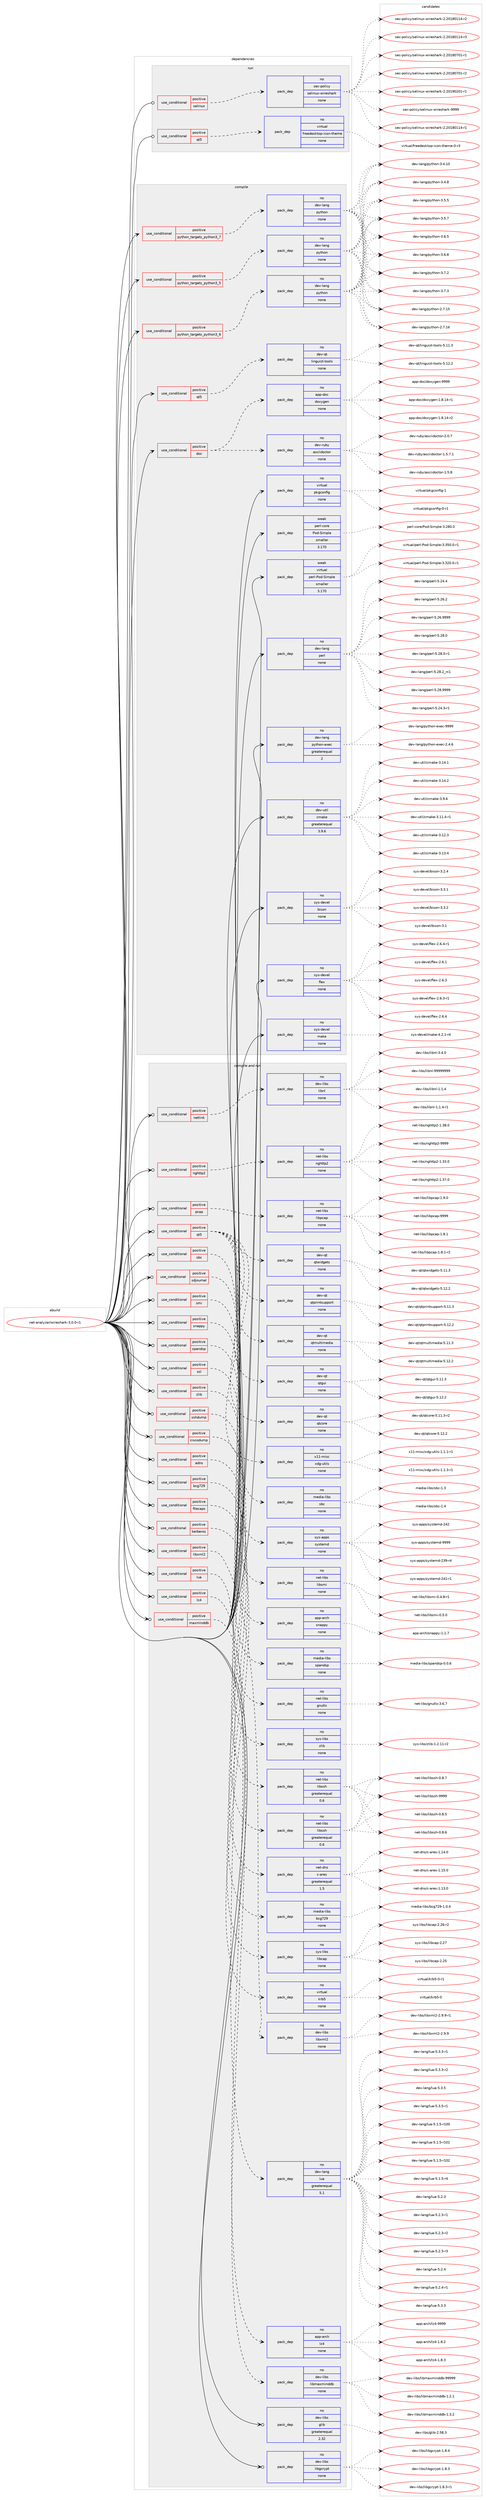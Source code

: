 digraph prolog {

# *************
# Graph options
# *************

newrank=true;
concentrate=true;
compound=true;
graph [rankdir=LR,fontname=Helvetica,fontsize=10,ranksep=1.5];#, ranksep=2.5, nodesep=0.2];
edge  [arrowhead=vee];
node  [fontname=Helvetica,fontsize=10];

# **********
# The ebuild
# **********

subgraph cluster_leftcol {
color=gray;
rank=same;
label=<<i>ebuild</i>>;
id [label="net-analyzer/wireshark-3.0.0-r1", color=red, width=4, href="../net-analyzer/wireshark-3.0.0-r1.svg"];
}

# ****************
# The dependencies
# ****************

subgraph cluster_midcol {
color=gray;
label=<<i>dependencies</i>>;
subgraph cluster_compile {
fillcolor="#eeeeee";
style=filled;
label=<<i>compile</i>>;
subgraph cond192 {
dependency1307 [label=<<TABLE BORDER="0" CELLBORDER="1" CELLSPACING="0" CELLPADDING="4"><TR><TD ROWSPAN="3" CELLPADDING="10">use_conditional</TD></TR><TR><TD>positive</TD></TR><TR><TD>doc</TD></TR></TABLE>>, shape=none, color=red];
subgraph pack1090 {
dependency1308 [label=<<TABLE BORDER="0" CELLBORDER="1" CELLSPACING="0" CELLPADDING="4" WIDTH="220"><TR><TD ROWSPAN="6" CELLPADDING="30">pack_dep</TD></TR><TR><TD WIDTH="110">no</TD></TR><TR><TD>app-doc</TD></TR><TR><TD>doxygen</TD></TR><TR><TD>none</TD></TR><TR><TD></TD></TR></TABLE>>, shape=none, color=blue];
}
dependency1307:e -> dependency1308:w [weight=20,style="dashed",arrowhead="vee"];
subgraph pack1091 {
dependency1309 [label=<<TABLE BORDER="0" CELLBORDER="1" CELLSPACING="0" CELLPADDING="4" WIDTH="220"><TR><TD ROWSPAN="6" CELLPADDING="30">pack_dep</TD></TR><TR><TD WIDTH="110">no</TD></TR><TR><TD>dev-ruby</TD></TR><TR><TD>asciidoctor</TD></TR><TR><TD>none</TD></TR><TR><TD></TD></TR></TABLE>>, shape=none, color=blue];
}
dependency1307:e -> dependency1309:w [weight=20,style="dashed",arrowhead="vee"];
}
id:e -> dependency1307:w [weight=20,style="solid",arrowhead="vee"];
subgraph cond193 {
dependency1310 [label=<<TABLE BORDER="0" CELLBORDER="1" CELLSPACING="0" CELLPADDING="4"><TR><TD ROWSPAN="3" CELLPADDING="10">use_conditional</TD></TR><TR><TD>positive</TD></TR><TR><TD>python_targets_python3_5</TD></TR></TABLE>>, shape=none, color=red];
subgraph pack1092 {
dependency1311 [label=<<TABLE BORDER="0" CELLBORDER="1" CELLSPACING="0" CELLPADDING="4" WIDTH="220"><TR><TD ROWSPAN="6" CELLPADDING="30">pack_dep</TD></TR><TR><TD WIDTH="110">no</TD></TR><TR><TD>dev-lang</TD></TR><TR><TD>python</TD></TR><TR><TD>none</TD></TR><TR><TD></TD></TR></TABLE>>, shape=none, color=blue];
}
dependency1310:e -> dependency1311:w [weight=20,style="dashed",arrowhead="vee"];
}
id:e -> dependency1310:w [weight=20,style="solid",arrowhead="vee"];
subgraph cond194 {
dependency1312 [label=<<TABLE BORDER="0" CELLBORDER="1" CELLSPACING="0" CELLPADDING="4"><TR><TD ROWSPAN="3" CELLPADDING="10">use_conditional</TD></TR><TR><TD>positive</TD></TR><TR><TD>python_targets_python3_6</TD></TR></TABLE>>, shape=none, color=red];
subgraph pack1093 {
dependency1313 [label=<<TABLE BORDER="0" CELLBORDER="1" CELLSPACING="0" CELLPADDING="4" WIDTH="220"><TR><TD ROWSPAN="6" CELLPADDING="30">pack_dep</TD></TR><TR><TD WIDTH="110">no</TD></TR><TR><TD>dev-lang</TD></TR><TR><TD>python</TD></TR><TR><TD>none</TD></TR><TR><TD></TD></TR></TABLE>>, shape=none, color=blue];
}
dependency1312:e -> dependency1313:w [weight=20,style="dashed",arrowhead="vee"];
}
id:e -> dependency1312:w [weight=20,style="solid",arrowhead="vee"];
subgraph cond195 {
dependency1314 [label=<<TABLE BORDER="0" CELLBORDER="1" CELLSPACING="0" CELLPADDING="4"><TR><TD ROWSPAN="3" CELLPADDING="10">use_conditional</TD></TR><TR><TD>positive</TD></TR><TR><TD>python_targets_python3_7</TD></TR></TABLE>>, shape=none, color=red];
subgraph pack1094 {
dependency1315 [label=<<TABLE BORDER="0" CELLBORDER="1" CELLSPACING="0" CELLPADDING="4" WIDTH="220"><TR><TD ROWSPAN="6" CELLPADDING="30">pack_dep</TD></TR><TR><TD WIDTH="110">no</TD></TR><TR><TD>dev-lang</TD></TR><TR><TD>python</TD></TR><TR><TD>none</TD></TR><TR><TD></TD></TR></TABLE>>, shape=none, color=blue];
}
dependency1314:e -> dependency1315:w [weight=20,style="dashed",arrowhead="vee"];
}
id:e -> dependency1314:w [weight=20,style="solid",arrowhead="vee"];
subgraph cond196 {
dependency1316 [label=<<TABLE BORDER="0" CELLBORDER="1" CELLSPACING="0" CELLPADDING="4"><TR><TD ROWSPAN="3" CELLPADDING="10">use_conditional</TD></TR><TR><TD>positive</TD></TR><TR><TD>qt5</TD></TR></TABLE>>, shape=none, color=red];
subgraph pack1095 {
dependency1317 [label=<<TABLE BORDER="0" CELLBORDER="1" CELLSPACING="0" CELLPADDING="4" WIDTH="220"><TR><TD ROWSPAN="6" CELLPADDING="30">pack_dep</TD></TR><TR><TD WIDTH="110">no</TD></TR><TR><TD>dev-qt</TD></TR><TR><TD>linguist-tools</TD></TR><TR><TD>none</TD></TR><TR><TD></TD></TR></TABLE>>, shape=none, color=blue];
}
dependency1316:e -> dependency1317:w [weight=20,style="dashed",arrowhead="vee"];
}
id:e -> dependency1316:w [weight=20,style="solid",arrowhead="vee"];
subgraph pack1096 {
dependency1318 [label=<<TABLE BORDER="0" CELLBORDER="1" CELLSPACING="0" CELLPADDING="4" WIDTH="220"><TR><TD ROWSPAN="6" CELLPADDING="30">pack_dep</TD></TR><TR><TD WIDTH="110">no</TD></TR><TR><TD>dev-lang</TD></TR><TR><TD>perl</TD></TR><TR><TD>none</TD></TR><TR><TD></TD></TR></TABLE>>, shape=none, color=blue];
}
id:e -> dependency1318:w [weight=20,style="solid",arrowhead="vee"];
subgraph pack1097 {
dependency1319 [label=<<TABLE BORDER="0" CELLBORDER="1" CELLSPACING="0" CELLPADDING="4" WIDTH="220"><TR><TD ROWSPAN="6" CELLPADDING="30">pack_dep</TD></TR><TR><TD WIDTH="110">no</TD></TR><TR><TD>dev-lang</TD></TR><TR><TD>python-exec</TD></TR><TR><TD>greaterequal</TD></TR><TR><TD>2</TD></TR></TABLE>>, shape=none, color=blue];
}
id:e -> dependency1319:w [weight=20,style="solid",arrowhead="vee"];
subgraph pack1098 {
dependency1320 [label=<<TABLE BORDER="0" CELLBORDER="1" CELLSPACING="0" CELLPADDING="4" WIDTH="220"><TR><TD ROWSPAN="6" CELLPADDING="30">pack_dep</TD></TR><TR><TD WIDTH="110">no</TD></TR><TR><TD>dev-util</TD></TR><TR><TD>cmake</TD></TR><TR><TD>greaterequal</TD></TR><TR><TD>3.9.6</TD></TR></TABLE>>, shape=none, color=blue];
}
id:e -> dependency1320:w [weight=20,style="solid",arrowhead="vee"];
subgraph pack1099 {
dependency1321 [label=<<TABLE BORDER="0" CELLBORDER="1" CELLSPACING="0" CELLPADDING="4" WIDTH="220"><TR><TD ROWSPAN="6" CELLPADDING="30">pack_dep</TD></TR><TR><TD WIDTH="110">no</TD></TR><TR><TD>sys-devel</TD></TR><TR><TD>bison</TD></TR><TR><TD>none</TD></TR><TR><TD></TD></TR></TABLE>>, shape=none, color=blue];
}
id:e -> dependency1321:w [weight=20,style="solid",arrowhead="vee"];
subgraph pack1100 {
dependency1322 [label=<<TABLE BORDER="0" CELLBORDER="1" CELLSPACING="0" CELLPADDING="4" WIDTH="220"><TR><TD ROWSPAN="6" CELLPADDING="30">pack_dep</TD></TR><TR><TD WIDTH="110">no</TD></TR><TR><TD>sys-devel</TD></TR><TR><TD>flex</TD></TR><TR><TD>none</TD></TR><TR><TD></TD></TR></TABLE>>, shape=none, color=blue];
}
id:e -> dependency1322:w [weight=20,style="solid",arrowhead="vee"];
subgraph pack1101 {
dependency1323 [label=<<TABLE BORDER="0" CELLBORDER="1" CELLSPACING="0" CELLPADDING="4" WIDTH="220"><TR><TD ROWSPAN="6" CELLPADDING="30">pack_dep</TD></TR><TR><TD WIDTH="110">no</TD></TR><TR><TD>sys-devel</TD></TR><TR><TD>make</TD></TR><TR><TD>none</TD></TR><TR><TD></TD></TR></TABLE>>, shape=none, color=blue];
}
id:e -> dependency1323:w [weight=20,style="solid",arrowhead="vee"];
subgraph pack1102 {
dependency1324 [label=<<TABLE BORDER="0" CELLBORDER="1" CELLSPACING="0" CELLPADDING="4" WIDTH="220"><TR><TD ROWSPAN="6" CELLPADDING="30">pack_dep</TD></TR><TR><TD WIDTH="110">no</TD></TR><TR><TD>virtual</TD></TR><TR><TD>pkgconfig</TD></TR><TR><TD>none</TD></TR><TR><TD></TD></TR></TABLE>>, shape=none, color=blue];
}
id:e -> dependency1324:w [weight=20,style="solid",arrowhead="vee"];
subgraph pack1103 {
dependency1325 [label=<<TABLE BORDER="0" CELLBORDER="1" CELLSPACING="0" CELLPADDING="4" WIDTH="220"><TR><TD ROWSPAN="6" CELLPADDING="30">pack_dep</TD></TR><TR><TD WIDTH="110">weak</TD></TR><TR><TD>perl-core</TD></TR><TR><TD>Pod-Simple</TD></TR><TR><TD>smaller</TD></TR><TR><TD>3.170</TD></TR></TABLE>>, shape=none, color=blue];
}
id:e -> dependency1325:w [weight=20,style="solid",arrowhead="vee"];
subgraph pack1104 {
dependency1326 [label=<<TABLE BORDER="0" CELLBORDER="1" CELLSPACING="0" CELLPADDING="4" WIDTH="220"><TR><TD ROWSPAN="6" CELLPADDING="30">pack_dep</TD></TR><TR><TD WIDTH="110">weak</TD></TR><TR><TD>virtual</TD></TR><TR><TD>perl-Pod-Simple</TD></TR><TR><TD>smaller</TD></TR><TR><TD>3.170</TD></TR></TABLE>>, shape=none, color=blue];
}
id:e -> dependency1326:w [weight=20,style="solid",arrowhead="vee"];
}
subgraph cluster_compileandrun {
fillcolor="#eeeeee";
style=filled;
label=<<i>compile and run</i>>;
subgraph cond197 {
dependency1327 [label=<<TABLE BORDER="0" CELLBORDER="1" CELLSPACING="0" CELLPADDING="4"><TR><TD ROWSPAN="3" CELLPADDING="10">use_conditional</TD></TR><TR><TD>positive</TD></TR><TR><TD>adns</TD></TR></TABLE>>, shape=none, color=red];
subgraph pack1105 {
dependency1328 [label=<<TABLE BORDER="0" CELLBORDER="1" CELLSPACING="0" CELLPADDING="4" WIDTH="220"><TR><TD ROWSPAN="6" CELLPADDING="30">pack_dep</TD></TR><TR><TD WIDTH="110">no</TD></TR><TR><TD>net-dns</TD></TR><TR><TD>c-ares</TD></TR><TR><TD>greaterequal</TD></TR><TR><TD>1.5</TD></TR></TABLE>>, shape=none, color=blue];
}
dependency1327:e -> dependency1328:w [weight=20,style="dashed",arrowhead="vee"];
}
id:e -> dependency1327:w [weight=20,style="solid",arrowhead="odotvee"];
subgraph cond198 {
dependency1329 [label=<<TABLE BORDER="0" CELLBORDER="1" CELLSPACING="0" CELLPADDING="4"><TR><TD ROWSPAN="3" CELLPADDING="10">use_conditional</TD></TR><TR><TD>positive</TD></TR><TR><TD>bcg729</TD></TR></TABLE>>, shape=none, color=red];
subgraph pack1106 {
dependency1330 [label=<<TABLE BORDER="0" CELLBORDER="1" CELLSPACING="0" CELLPADDING="4" WIDTH="220"><TR><TD ROWSPAN="6" CELLPADDING="30">pack_dep</TD></TR><TR><TD WIDTH="110">no</TD></TR><TR><TD>media-libs</TD></TR><TR><TD>bcg729</TD></TR><TR><TD>none</TD></TR><TR><TD></TD></TR></TABLE>>, shape=none, color=blue];
}
dependency1329:e -> dependency1330:w [weight=20,style="dashed",arrowhead="vee"];
}
id:e -> dependency1329:w [weight=20,style="solid",arrowhead="odotvee"];
subgraph cond199 {
dependency1331 [label=<<TABLE BORDER="0" CELLBORDER="1" CELLSPACING="0" CELLPADDING="4"><TR><TD ROWSPAN="3" CELLPADDING="10">use_conditional</TD></TR><TR><TD>positive</TD></TR><TR><TD>ciscodump</TD></TR></TABLE>>, shape=none, color=red];
subgraph pack1107 {
dependency1332 [label=<<TABLE BORDER="0" CELLBORDER="1" CELLSPACING="0" CELLPADDING="4" WIDTH="220"><TR><TD ROWSPAN="6" CELLPADDING="30">pack_dep</TD></TR><TR><TD WIDTH="110">no</TD></TR><TR><TD>net-libs</TD></TR><TR><TD>libssh</TD></TR><TR><TD>greaterequal</TD></TR><TR><TD>0.6</TD></TR></TABLE>>, shape=none, color=blue];
}
dependency1331:e -> dependency1332:w [weight=20,style="dashed",arrowhead="vee"];
}
id:e -> dependency1331:w [weight=20,style="solid",arrowhead="odotvee"];
subgraph cond200 {
dependency1333 [label=<<TABLE BORDER="0" CELLBORDER="1" CELLSPACING="0" CELLPADDING="4"><TR><TD ROWSPAN="3" CELLPADDING="10">use_conditional</TD></TR><TR><TD>positive</TD></TR><TR><TD>filecaps</TD></TR></TABLE>>, shape=none, color=red];
subgraph pack1108 {
dependency1334 [label=<<TABLE BORDER="0" CELLBORDER="1" CELLSPACING="0" CELLPADDING="4" WIDTH="220"><TR><TD ROWSPAN="6" CELLPADDING="30">pack_dep</TD></TR><TR><TD WIDTH="110">no</TD></TR><TR><TD>sys-libs</TD></TR><TR><TD>libcap</TD></TR><TR><TD>none</TD></TR><TR><TD></TD></TR></TABLE>>, shape=none, color=blue];
}
dependency1333:e -> dependency1334:w [weight=20,style="dashed",arrowhead="vee"];
}
id:e -> dependency1333:w [weight=20,style="solid",arrowhead="odotvee"];
subgraph cond201 {
dependency1335 [label=<<TABLE BORDER="0" CELLBORDER="1" CELLSPACING="0" CELLPADDING="4"><TR><TD ROWSPAN="3" CELLPADDING="10">use_conditional</TD></TR><TR><TD>positive</TD></TR><TR><TD>kerberos</TD></TR></TABLE>>, shape=none, color=red];
subgraph pack1109 {
dependency1336 [label=<<TABLE BORDER="0" CELLBORDER="1" CELLSPACING="0" CELLPADDING="4" WIDTH="220"><TR><TD ROWSPAN="6" CELLPADDING="30">pack_dep</TD></TR><TR><TD WIDTH="110">no</TD></TR><TR><TD>virtual</TD></TR><TR><TD>krb5</TD></TR><TR><TD>none</TD></TR><TR><TD></TD></TR></TABLE>>, shape=none, color=blue];
}
dependency1335:e -> dependency1336:w [weight=20,style="dashed",arrowhead="vee"];
}
id:e -> dependency1335:w [weight=20,style="solid",arrowhead="odotvee"];
subgraph cond202 {
dependency1337 [label=<<TABLE BORDER="0" CELLBORDER="1" CELLSPACING="0" CELLPADDING="4"><TR><TD ROWSPAN="3" CELLPADDING="10">use_conditional</TD></TR><TR><TD>positive</TD></TR><TR><TD>libxml2</TD></TR></TABLE>>, shape=none, color=red];
subgraph pack1110 {
dependency1338 [label=<<TABLE BORDER="0" CELLBORDER="1" CELLSPACING="0" CELLPADDING="4" WIDTH="220"><TR><TD ROWSPAN="6" CELLPADDING="30">pack_dep</TD></TR><TR><TD WIDTH="110">no</TD></TR><TR><TD>dev-libs</TD></TR><TR><TD>libxml2</TD></TR><TR><TD>none</TD></TR><TR><TD></TD></TR></TABLE>>, shape=none, color=blue];
}
dependency1337:e -> dependency1338:w [weight=20,style="dashed",arrowhead="vee"];
}
id:e -> dependency1337:w [weight=20,style="solid",arrowhead="odotvee"];
subgraph cond203 {
dependency1339 [label=<<TABLE BORDER="0" CELLBORDER="1" CELLSPACING="0" CELLPADDING="4"><TR><TD ROWSPAN="3" CELLPADDING="10">use_conditional</TD></TR><TR><TD>positive</TD></TR><TR><TD>lua</TD></TR></TABLE>>, shape=none, color=red];
subgraph pack1111 {
dependency1340 [label=<<TABLE BORDER="0" CELLBORDER="1" CELLSPACING="0" CELLPADDING="4" WIDTH="220"><TR><TD ROWSPAN="6" CELLPADDING="30">pack_dep</TD></TR><TR><TD WIDTH="110">no</TD></TR><TR><TD>dev-lang</TD></TR><TR><TD>lua</TD></TR><TR><TD>greaterequal</TD></TR><TR><TD>5.1</TD></TR></TABLE>>, shape=none, color=blue];
}
dependency1339:e -> dependency1340:w [weight=20,style="dashed",arrowhead="vee"];
}
id:e -> dependency1339:w [weight=20,style="solid",arrowhead="odotvee"];
subgraph cond204 {
dependency1341 [label=<<TABLE BORDER="0" CELLBORDER="1" CELLSPACING="0" CELLPADDING="4"><TR><TD ROWSPAN="3" CELLPADDING="10">use_conditional</TD></TR><TR><TD>positive</TD></TR><TR><TD>lz4</TD></TR></TABLE>>, shape=none, color=red];
subgraph pack1112 {
dependency1342 [label=<<TABLE BORDER="0" CELLBORDER="1" CELLSPACING="0" CELLPADDING="4" WIDTH="220"><TR><TD ROWSPAN="6" CELLPADDING="30">pack_dep</TD></TR><TR><TD WIDTH="110">no</TD></TR><TR><TD>app-arch</TD></TR><TR><TD>lz4</TD></TR><TR><TD>none</TD></TR><TR><TD></TD></TR></TABLE>>, shape=none, color=blue];
}
dependency1341:e -> dependency1342:w [weight=20,style="dashed",arrowhead="vee"];
}
id:e -> dependency1341:w [weight=20,style="solid",arrowhead="odotvee"];
subgraph cond205 {
dependency1343 [label=<<TABLE BORDER="0" CELLBORDER="1" CELLSPACING="0" CELLPADDING="4"><TR><TD ROWSPAN="3" CELLPADDING="10">use_conditional</TD></TR><TR><TD>positive</TD></TR><TR><TD>maxminddb</TD></TR></TABLE>>, shape=none, color=red];
subgraph pack1113 {
dependency1344 [label=<<TABLE BORDER="0" CELLBORDER="1" CELLSPACING="0" CELLPADDING="4" WIDTH="220"><TR><TD ROWSPAN="6" CELLPADDING="30">pack_dep</TD></TR><TR><TD WIDTH="110">no</TD></TR><TR><TD>dev-libs</TD></TR><TR><TD>libmaxminddb</TD></TR><TR><TD>none</TD></TR><TR><TD></TD></TR></TABLE>>, shape=none, color=blue];
}
dependency1343:e -> dependency1344:w [weight=20,style="dashed",arrowhead="vee"];
}
id:e -> dependency1343:w [weight=20,style="solid",arrowhead="odotvee"];
subgraph cond206 {
dependency1345 [label=<<TABLE BORDER="0" CELLBORDER="1" CELLSPACING="0" CELLPADDING="4"><TR><TD ROWSPAN="3" CELLPADDING="10">use_conditional</TD></TR><TR><TD>positive</TD></TR><TR><TD>netlink</TD></TR></TABLE>>, shape=none, color=red];
subgraph pack1114 {
dependency1346 [label=<<TABLE BORDER="0" CELLBORDER="1" CELLSPACING="0" CELLPADDING="4" WIDTH="220"><TR><TD ROWSPAN="6" CELLPADDING="30">pack_dep</TD></TR><TR><TD WIDTH="110">no</TD></TR><TR><TD>dev-libs</TD></TR><TR><TD>libnl</TD></TR><TR><TD>none</TD></TR><TR><TD></TD></TR></TABLE>>, shape=none, color=blue];
}
dependency1345:e -> dependency1346:w [weight=20,style="dashed",arrowhead="vee"];
}
id:e -> dependency1345:w [weight=20,style="solid",arrowhead="odotvee"];
subgraph cond207 {
dependency1347 [label=<<TABLE BORDER="0" CELLBORDER="1" CELLSPACING="0" CELLPADDING="4"><TR><TD ROWSPAN="3" CELLPADDING="10">use_conditional</TD></TR><TR><TD>positive</TD></TR><TR><TD>nghttp2</TD></TR></TABLE>>, shape=none, color=red];
subgraph pack1115 {
dependency1348 [label=<<TABLE BORDER="0" CELLBORDER="1" CELLSPACING="0" CELLPADDING="4" WIDTH="220"><TR><TD ROWSPAN="6" CELLPADDING="30">pack_dep</TD></TR><TR><TD WIDTH="110">no</TD></TR><TR><TD>net-libs</TD></TR><TR><TD>nghttp2</TD></TR><TR><TD>none</TD></TR><TR><TD></TD></TR></TABLE>>, shape=none, color=blue];
}
dependency1347:e -> dependency1348:w [weight=20,style="dashed",arrowhead="vee"];
}
id:e -> dependency1347:w [weight=20,style="solid",arrowhead="odotvee"];
subgraph cond208 {
dependency1349 [label=<<TABLE BORDER="0" CELLBORDER="1" CELLSPACING="0" CELLPADDING="4"><TR><TD ROWSPAN="3" CELLPADDING="10">use_conditional</TD></TR><TR><TD>positive</TD></TR><TR><TD>pcap</TD></TR></TABLE>>, shape=none, color=red];
subgraph pack1116 {
dependency1350 [label=<<TABLE BORDER="0" CELLBORDER="1" CELLSPACING="0" CELLPADDING="4" WIDTH="220"><TR><TD ROWSPAN="6" CELLPADDING="30">pack_dep</TD></TR><TR><TD WIDTH="110">no</TD></TR><TR><TD>net-libs</TD></TR><TR><TD>libpcap</TD></TR><TR><TD>none</TD></TR><TR><TD></TD></TR></TABLE>>, shape=none, color=blue];
}
dependency1349:e -> dependency1350:w [weight=20,style="dashed",arrowhead="vee"];
}
id:e -> dependency1349:w [weight=20,style="solid",arrowhead="odotvee"];
subgraph cond209 {
dependency1351 [label=<<TABLE BORDER="0" CELLBORDER="1" CELLSPACING="0" CELLPADDING="4"><TR><TD ROWSPAN="3" CELLPADDING="10">use_conditional</TD></TR><TR><TD>positive</TD></TR><TR><TD>qt5</TD></TR></TABLE>>, shape=none, color=red];
subgraph pack1117 {
dependency1352 [label=<<TABLE BORDER="0" CELLBORDER="1" CELLSPACING="0" CELLPADDING="4" WIDTH="220"><TR><TD ROWSPAN="6" CELLPADDING="30">pack_dep</TD></TR><TR><TD WIDTH="110">no</TD></TR><TR><TD>dev-qt</TD></TR><TR><TD>qtcore</TD></TR><TR><TD>none</TD></TR><TR><TD></TD></TR></TABLE>>, shape=none, color=blue];
}
dependency1351:e -> dependency1352:w [weight=20,style="dashed",arrowhead="vee"];
subgraph pack1118 {
dependency1353 [label=<<TABLE BORDER="0" CELLBORDER="1" CELLSPACING="0" CELLPADDING="4" WIDTH="220"><TR><TD ROWSPAN="6" CELLPADDING="30">pack_dep</TD></TR><TR><TD WIDTH="110">no</TD></TR><TR><TD>dev-qt</TD></TR><TR><TD>qtgui</TD></TR><TR><TD>none</TD></TR><TR><TD></TD></TR></TABLE>>, shape=none, color=blue];
}
dependency1351:e -> dependency1353:w [weight=20,style="dashed",arrowhead="vee"];
subgraph pack1119 {
dependency1354 [label=<<TABLE BORDER="0" CELLBORDER="1" CELLSPACING="0" CELLPADDING="4" WIDTH="220"><TR><TD ROWSPAN="6" CELLPADDING="30">pack_dep</TD></TR><TR><TD WIDTH="110">no</TD></TR><TR><TD>dev-qt</TD></TR><TR><TD>qtmultimedia</TD></TR><TR><TD>none</TD></TR><TR><TD></TD></TR></TABLE>>, shape=none, color=blue];
}
dependency1351:e -> dependency1354:w [weight=20,style="dashed",arrowhead="vee"];
subgraph pack1120 {
dependency1355 [label=<<TABLE BORDER="0" CELLBORDER="1" CELLSPACING="0" CELLPADDING="4" WIDTH="220"><TR><TD ROWSPAN="6" CELLPADDING="30">pack_dep</TD></TR><TR><TD WIDTH="110">no</TD></TR><TR><TD>dev-qt</TD></TR><TR><TD>qtprintsupport</TD></TR><TR><TD>none</TD></TR><TR><TD></TD></TR></TABLE>>, shape=none, color=blue];
}
dependency1351:e -> dependency1355:w [weight=20,style="dashed",arrowhead="vee"];
subgraph pack1121 {
dependency1356 [label=<<TABLE BORDER="0" CELLBORDER="1" CELLSPACING="0" CELLPADDING="4" WIDTH="220"><TR><TD ROWSPAN="6" CELLPADDING="30">pack_dep</TD></TR><TR><TD WIDTH="110">no</TD></TR><TR><TD>dev-qt</TD></TR><TR><TD>qtwidgets</TD></TR><TR><TD>none</TD></TR><TR><TD></TD></TR></TABLE>>, shape=none, color=blue];
}
dependency1351:e -> dependency1356:w [weight=20,style="dashed",arrowhead="vee"];
subgraph pack1122 {
dependency1357 [label=<<TABLE BORDER="0" CELLBORDER="1" CELLSPACING="0" CELLPADDING="4" WIDTH="220"><TR><TD ROWSPAN="6" CELLPADDING="30">pack_dep</TD></TR><TR><TD WIDTH="110">no</TD></TR><TR><TD>x11-misc</TD></TR><TR><TD>xdg-utils</TD></TR><TR><TD>none</TD></TR><TR><TD></TD></TR></TABLE>>, shape=none, color=blue];
}
dependency1351:e -> dependency1357:w [weight=20,style="dashed",arrowhead="vee"];
}
id:e -> dependency1351:w [weight=20,style="solid",arrowhead="odotvee"];
subgraph cond210 {
dependency1358 [label=<<TABLE BORDER="0" CELLBORDER="1" CELLSPACING="0" CELLPADDING="4"><TR><TD ROWSPAN="3" CELLPADDING="10">use_conditional</TD></TR><TR><TD>positive</TD></TR><TR><TD>sbc</TD></TR></TABLE>>, shape=none, color=red];
subgraph pack1123 {
dependency1359 [label=<<TABLE BORDER="0" CELLBORDER="1" CELLSPACING="0" CELLPADDING="4" WIDTH="220"><TR><TD ROWSPAN="6" CELLPADDING="30">pack_dep</TD></TR><TR><TD WIDTH="110">no</TD></TR><TR><TD>media-libs</TD></TR><TR><TD>sbc</TD></TR><TR><TD>none</TD></TR><TR><TD></TD></TR></TABLE>>, shape=none, color=blue];
}
dependency1358:e -> dependency1359:w [weight=20,style="dashed",arrowhead="vee"];
}
id:e -> dependency1358:w [weight=20,style="solid",arrowhead="odotvee"];
subgraph cond211 {
dependency1360 [label=<<TABLE BORDER="0" CELLBORDER="1" CELLSPACING="0" CELLPADDING="4"><TR><TD ROWSPAN="3" CELLPADDING="10">use_conditional</TD></TR><TR><TD>positive</TD></TR><TR><TD>sdjournal</TD></TR></TABLE>>, shape=none, color=red];
subgraph pack1124 {
dependency1361 [label=<<TABLE BORDER="0" CELLBORDER="1" CELLSPACING="0" CELLPADDING="4" WIDTH="220"><TR><TD ROWSPAN="6" CELLPADDING="30">pack_dep</TD></TR><TR><TD WIDTH="110">no</TD></TR><TR><TD>sys-apps</TD></TR><TR><TD>systemd</TD></TR><TR><TD>none</TD></TR><TR><TD></TD></TR></TABLE>>, shape=none, color=blue];
}
dependency1360:e -> dependency1361:w [weight=20,style="dashed",arrowhead="vee"];
}
id:e -> dependency1360:w [weight=20,style="solid",arrowhead="odotvee"];
subgraph cond212 {
dependency1362 [label=<<TABLE BORDER="0" CELLBORDER="1" CELLSPACING="0" CELLPADDING="4"><TR><TD ROWSPAN="3" CELLPADDING="10">use_conditional</TD></TR><TR><TD>positive</TD></TR><TR><TD>smi</TD></TR></TABLE>>, shape=none, color=red];
subgraph pack1125 {
dependency1363 [label=<<TABLE BORDER="0" CELLBORDER="1" CELLSPACING="0" CELLPADDING="4" WIDTH="220"><TR><TD ROWSPAN="6" CELLPADDING="30">pack_dep</TD></TR><TR><TD WIDTH="110">no</TD></TR><TR><TD>net-libs</TD></TR><TR><TD>libsmi</TD></TR><TR><TD>none</TD></TR><TR><TD></TD></TR></TABLE>>, shape=none, color=blue];
}
dependency1362:e -> dependency1363:w [weight=20,style="dashed",arrowhead="vee"];
}
id:e -> dependency1362:w [weight=20,style="solid",arrowhead="odotvee"];
subgraph cond213 {
dependency1364 [label=<<TABLE BORDER="0" CELLBORDER="1" CELLSPACING="0" CELLPADDING="4"><TR><TD ROWSPAN="3" CELLPADDING="10">use_conditional</TD></TR><TR><TD>positive</TD></TR><TR><TD>snappy</TD></TR></TABLE>>, shape=none, color=red];
subgraph pack1126 {
dependency1365 [label=<<TABLE BORDER="0" CELLBORDER="1" CELLSPACING="0" CELLPADDING="4" WIDTH="220"><TR><TD ROWSPAN="6" CELLPADDING="30">pack_dep</TD></TR><TR><TD WIDTH="110">no</TD></TR><TR><TD>app-arch</TD></TR><TR><TD>snappy</TD></TR><TR><TD>none</TD></TR><TR><TD></TD></TR></TABLE>>, shape=none, color=blue];
}
dependency1364:e -> dependency1365:w [weight=20,style="dashed",arrowhead="vee"];
}
id:e -> dependency1364:w [weight=20,style="solid",arrowhead="odotvee"];
subgraph cond214 {
dependency1366 [label=<<TABLE BORDER="0" CELLBORDER="1" CELLSPACING="0" CELLPADDING="4"><TR><TD ROWSPAN="3" CELLPADDING="10">use_conditional</TD></TR><TR><TD>positive</TD></TR><TR><TD>spandsp</TD></TR></TABLE>>, shape=none, color=red];
subgraph pack1127 {
dependency1367 [label=<<TABLE BORDER="0" CELLBORDER="1" CELLSPACING="0" CELLPADDING="4" WIDTH="220"><TR><TD ROWSPAN="6" CELLPADDING="30">pack_dep</TD></TR><TR><TD WIDTH="110">no</TD></TR><TR><TD>media-libs</TD></TR><TR><TD>spandsp</TD></TR><TR><TD>none</TD></TR><TR><TD></TD></TR></TABLE>>, shape=none, color=blue];
}
dependency1366:e -> dependency1367:w [weight=20,style="dashed",arrowhead="vee"];
}
id:e -> dependency1366:w [weight=20,style="solid",arrowhead="odotvee"];
subgraph cond215 {
dependency1368 [label=<<TABLE BORDER="0" CELLBORDER="1" CELLSPACING="0" CELLPADDING="4"><TR><TD ROWSPAN="3" CELLPADDING="10">use_conditional</TD></TR><TR><TD>positive</TD></TR><TR><TD>sshdump</TD></TR></TABLE>>, shape=none, color=red];
subgraph pack1128 {
dependency1369 [label=<<TABLE BORDER="0" CELLBORDER="1" CELLSPACING="0" CELLPADDING="4" WIDTH="220"><TR><TD ROWSPAN="6" CELLPADDING="30">pack_dep</TD></TR><TR><TD WIDTH="110">no</TD></TR><TR><TD>net-libs</TD></TR><TR><TD>libssh</TD></TR><TR><TD>greaterequal</TD></TR><TR><TD>0.6</TD></TR></TABLE>>, shape=none, color=blue];
}
dependency1368:e -> dependency1369:w [weight=20,style="dashed",arrowhead="vee"];
}
id:e -> dependency1368:w [weight=20,style="solid",arrowhead="odotvee"];
subgraph cond216 {
dependency1370 [label=<<TABLE BORDER="0" CELLBORDER="1" CELLSPACING="0" CELLPADDING="4"><TR><TD ROWSPAN="3" CELLPADDING="10">use_conditional</TD></TR><TR><TD>positive</TD></TR><TR><TD>ssl</TD></TR></TABLE>>, shape=none, color=red];
subgraph pack1129 {
dependency1371 [label=<<TABLE BORDER="0" CELLBORDER="1" CELLSPACING="0" CELLPADDING="4" WIDTH="220"><TR><TD ROWSPAN="6" CELLPADDING="30">pack_dep</TD></TR><TR><TD WIDTH="110">no</TD></TR><TR><TD>net-libs</TD></TR><TR><TD>gnutls</TD></TR><TR><TD>none</TD></TR><TR><TD></TD></TR></TABLE>>, shape=none, color=blue];
}
dependency1370:e -> dependency1371:w [weight=20,style="dashed",arrowhead="vee"];
}
id:e -> dependency1370:w [weight=20,style="solid",arrowhead="odotvee"];
subgraph cond217 {
dependency1372 [label=<<TABLE BORDER="0" CELLBORDER="1" CELLSPACING="0" CELLPADDING="4"><TR><TD ROWSPAN="3" CELLPADDING="10">use_conditional</TD></TR><TR><TD>positive</TD></TR><TR><TD>zlib</TD></TR></TABLE>>, shape=none, color=red];
subgraph pack1130 {
dependency1373 [label=<<TABLE BORDER="0" CELLBORDER="1" CELLSPACING="0" CELLPADDING="4" WIDTH="220"><TR><TD ROWSPAN="6" CELLPADDING="30">pack_dep</TD></TR><TR><TD WIDTH="110">no</TD></TR><TR><TD>sys-libs</TD></TR><TR><TD>zlib</TD></TR><TR><TD>none</TD></TR><TR><TD></TD></TR></TABLE>>, shape=none, color=blue];
}
dependency1372:e -> dependency1373:w [weight=20,style="dashed",arrowhead="vee"];
}
id:e -> dependency1372:w [weight=20,style="solid",arrowhead="odotvee"];
subgraph pack1131 {
dependency1374 [label=<<TABLE BORDER="0" CELLBORDER="1" CELLSPACING="0" CELLPADDING="4" WIDTH="220"><TR><TD ROWSPAN="6" CELLPADDING="30">pack_dep</TD></TR><TR><TD WIDTH="110">no</TD></TR><TR><TD>dev-libs</TD></TR><TR><TD>glib</TD></TR><TR><TD>greaterequal</TD></TR><TR><TD>2.32</TD></TR></TABLE>>, shape=none, color=blue];
}
id:e -> dependency1374:w [weight=20,style="solid",arrowhead="odotvee"];
subgraph pack1132 {
dependency1375 [label=<<TABLE BORDER="0" CELLBORDER="1" CELLSPACING="0" CELLPADDING="4" WIDTH="220"><TR><TD ROWSPAN="6" CELLPADDING="30">pack_dep</TD></TR><TR><TD WIDTH="110">no</TD></TR><TR><TD>dev-libs</TD></TR><TR><TD>libgcrypt</TD></TR><TR><TD>none</TD></TR><TR><TD></TD></TR></TABLE>>, shape=none, color=blue];
}
id:e -> dependency1375:w [weight=20,style="solid",arrowhead="odotvee"];
}
subgraph cluster_run {
fillcolor="#eeeeee";
style=filled;
label=<<i>run</i>>;
subgraph cond218 {
dependency1376 [label=<<TABLE BORDER="0" CELLBORDER="1" CELLSPACING="0" CELLPADDING="4"><TR><TD ROWSPAN="3" CELLPADDING="10">use_conditional</TD></TR><TR><TD>positive</TD></TR><TR><TD>qt5</TD></TR></TABLE>>, shape=none, color=red];
subgraph pack1133 {
dependency1377 [label=<<TABLE BORDER="0" CELLBORDER="1" CELLSPACING="0" CELLPADDING="4" WIDTH="220"><TR><TD ROWSPAN="6" CELLPADDING="30">pack_dep</TD></TR><TR><TD WIDTH="110">no</TD></TR><TR><TD>virtual</TD></TR><TR><TD>freedesktop-icon-theme</TD></TR><TR><TD>none</TD></TR><TR><TD></TD></TR></TABLE>>, shape=none, color=blue];
}
dependency1376:e -> dependency1377:w [weight=20,style="dashed",arrowhead="vee"];
}
id:e -> dependency1376:w [weight=20,style="solid",arrowhead="odot"];
subgraph cond219 {
dependency1378 [label=<<TABLE BORDER="0" CELLBORDER="1" CELLSPACING="0" CELLPADDING="4"><TR><TD ROWSPAN="3" CELLPADDING="10">use_conditional</TD></TR><TR><TD>positive</TD></TR><TR><TD>selinux</TD></TR></TABLE>>, shape=none, color=red];
subgraph pack1134 {
dependency1379 [label=<<TABLE BORDER="0" CELLBORDER="1" CELLSPACING="0" CELLPADDING="4" WIDTH="220"><TR><TD ROWSPAN="6" CELLPADDING="30">pack_dep</TD></TR><TR><TD WIDTH="110">no</TD></TR><TR><TD>sec-policy</TD></TR><TR><TD>selinux-wireshark</TD></TR><TR><TD>none</TD></TR><TR><TD></TD></TR></TABLE>>, shape=none, color=blue];
}
dependency1378:e -> dependency1379:w [weight=20,style="dashed",arrowhead="vee"];
}
id:e -> dependency1378:w [weight=20,style="solid",arrowhead="odot"];
}
}

# **************
# The candidates
# **************

subgraph cluster_choices {
rank=same;
color=gray;
label=<<i>candidates</i>>;

subgraph choice1090 {
color=black;
nodesep=1;
choice97112112451001119947100111120121103101110454946564649524511449 [label="app-doc/doxygen-1.8.14-r1", color=red, width=4,href="../app-doc/doxygen-1.8.14-r1.svg"];
choice97112112451001119947100111120121103101110454946564649524511450 [label="app-doc/doxygen-1.8.14-r2", color=red, width=4,href="../app-doc/doxygen-1.8.14-r2.svg"];
choice971121124510011199471001111201211031011104557575757 [label="app-doc/doxygen-9999", color=red, width=4,href="../app-doc/doxygen-9999.svg"];
dependency1308:e -> choice97112112451001119947100111120121103101110454946564649524511449:w [style=dotted,weight="100"];
dependency1308:e -> choice97112112451001119947100111120121103101110454946564649524511450:w [style=dotted,weight="100"];
dependency1308:e -> choice971121124510011199471001111201211031011104557575757:w [style=dotted,weight="100"];
}
subgraph choice1091 {
color=black;
nodesep=1;
choice1001011184511411798121479711599105105100111991161111144549465346554649 [label="dev-ruby/asciidoctor-1.5.7.1", color=red, width=4,href="../dev-ruby/asciidoctor-1.5.7.1.svg"];
choice100101118451141179812147971159910510510011199116111114454946534656 [label="dev-ruby/asciidoctor-1.5.8", color=red, width=4,href="../dev-ruby/asciidoctor-1.5.8.svg"];
choice100101118451141179812147971159910510510011199116111114455046484655 [label="dev-ruby/asciidoctor-2.0.7", color=red, width=4,href="../dev-ruby/asciidoctor-2.0.7.svg"];
dependency1309:e -> choice1001011184511411798121479711599105105100111991161111144549465346554649:w [style=dotted,weight="100"];
dependency1309:e -> choice100101118451141179812147971159910510510011199116111114454946534656:w [style=dotted,weight="100"];
dependency1309:e -> choice100101118451141179812147971159910510510011199116111114455046484655:w [style=dotted,weight="100"];
}
subgraph choice1092 {
color=black;
nodesep=1;
choice10010111845108971101034711212111610411111045504655464953 [label="dev-lang/python-2.7.15", color=red, width=4,href="../dev-lang/python-2.7.15.svg"];
choice10010111845108971101034711212111610411111045504655464954 [label="dev-lang/python-2.7.16", color=red, width=4,href="../dev-lang/python-2.7.16.svg"];
choice10010111845108971101034711212111610411111045514652464948 [label="dev-lang/python-3.4.10", color=red, width=4,href="../dev-lang/python-3.4.10.svg"];
choice100101118451089711010347112121116104111110455146524656 [label="dev-lang/python-3.4.8", color=red, width=4,href="../dev-lang/python-3.4.8.svg"];
choice100101118451089711010347112121116104111110455146534653 [label="dev-lang/python-3.5.5", color=red, width=4,href="../dev-lang/python-3.5.5.svg"];
choice100101118451089711010347112121116104111110455146534655 [label="dev-lang/python-3.5.7", color=red, width=4,href="../dev-lang/python-3.5.7.svg"];
choice100101118451089711010347112121116104111110455146544653 [label="dev-lang/python-3.6.5", color=red, width=4,href="../dev-lang/python-3.6.5.svg"];
choice100101118451089711010347112121116104111110455146544656 [label="dev-lang/python-3.6.8", color=red, width=4,href="../dev-lang/python-3.6.8.svg"];
choice100101118451089711010347112121116104111110455146554650 [label="dev-lang/python-3.7.2", color=red, width=4,href="../dev-lang/python-3.7.2.svg"];
choice100101118451089711010347112121116104111110455146554651 [label="dev-lang/python-3.7.3", color=red, width=4,href="../dev-lang/python-3.7.3.svg"];
dependency1311:e -> choice10010111845108971101034711212111610411111045504655464953:w [style=dotted,weight="100"];
dependency1311:e -> choice10010111845108971101034711212111610411111045504655464954:w [style=dotted,weight="100"];
dependency1311:e -> choice10010111845108971101034711212111610411111045514652464948:w [style=dotted,weight="100"];
dependency1311:e -> choice100101118451089711010347112121116104111110455146524656:w [style=dotted,weight="100"];
dependency1311:e -> choice100101118451089711010347112121116104111110455146534653:w [style=dotted,weight="100"];
dependency1311:e -> choice100101118451089711010347112121116104111110455146534655:w [style=dotted,weight="100"];
dependency1311:e -> choice100101118451089711010347112121116104111110455146544653:w [style=dotted,weight="100"];
dependency1311:e -> choice100101118451089711010347112121116104111110455146544656:w [style=dotted,weight="100"];
dependency1311:e -> choice100101118451089711010347112121116104111110455146554650:w [style=dotted,weight="100"];
dependency1311:e -> choice100101118451089711010347112121116104111110455146554651:w [style=dotted,weight="100"];
}
subgraph choice1093 {
color=black;
nodesep=1;
choice10010111845108971101034711212111610411111045504655464953 [label="dev-lang/python-2.7.15", color=red, width=4,href="../dev-lang/python-2.7.15.svg"];
choice10010111845108971101034711212111610411111045504655464954 [label="dev-lang/python-2.7.16", color=red, width=4,href="../dev-lang/python-2.7.16.svg"];
choice10010111845108971101034711212111610411111045514652464948 [label="dev-lang/python-3.4.10", color=red, width=4,href="../dev-lang/python-3.4.10.svg"];
choice100101118451089711010347112121116104111110455146524656 [label="dev-lang/python-3.4.8", color=red, width=4,href="../dev-lang/python-3.4.8.svg"];
choice100101118451089711010347112121116104111110455146534653 [label="dev-lang/python-3.5.5", color=red, width=4,href="../dev-lang/python-3.5.5.svg"];
choice100101118451089711010347112121116104111110455146534655 [label="dev-lang/python-3.5.7", color=red, width=4,href="../dev-lang/python-3.5.7.svg"];
choice100101118451089711010347112121116104111110455146544653 [label="dev-lang/python-3.6.5", color=red, width=4,href="../dev-lang/python-3.6.5.svg"];
choice100101118451089711010347112121116104111110455146544656 [label="dev-lang/python-3.6.8", color=red, width=4,href="../dev-lang/python-3.6.8.svg"];
choice100101118451089711010347112121116104111110455146554650 [label="dev-lang/python-3.7.2", color=red, width=4,href="../dev-lang/python-3.7.2.svg"];
choice100101118451089711010347112121116104111110455146554651 [label="dev-lang/python-3.7.3", color=red, width=4,href="../dev-lang/python-3.7.3.svg"];
dependency1313:e -> choice10010111845108971101034711212111610411111045504655464953:w [style=dotted,weight="100"];
dependency1313:e -> choice10010111845108971101034711212111610411111045504655464954:w [style=dotted,weight="100"];
dependency1313:e -> choice10010111845108971101034711212111610411111045514652464948:w [style=dotted,weight="100"];
dependency1313:e -> choice100101118451089711010347112121116104111110455146524656:w [style=dotted,weight="100"];
dependency1313:e -> choice100101118451089711010347112121116104111110455146534653:w [style=dotted,weight="100"];
dependency1313:e -> choice100101118451089711010347112121116104111110455146534655:w [style=dotted,weight="100"];
dependency1313:e -> choice100101118451089711010347112121116104111110455146544653:w [style=dotted,weight="100"];
dependency1313:e -> choice100101118451089711010347112121116104111110455146544656:w [style=dotted,weight="100"];
dependency1313:e -> choice100101118451089711010347112121116104111110455146554650:w [style=dotted,weight="100"];
dependency1313:e -> choice100101118451089711010347112121116104111110455146554651:w [style=dotted,weight="100"];
}
subgraph choice1094 {
color=black;
nodesep=1;
choice10010111845108971101034711212111610411111045504655464953 [label="dev-lang/python-2.7.15", color=red, width=4,href="../dev-lang/python-2.7.15.svg"];
choice10010111845108971101034711212111610411111045504655464954 [label="dev-lang/python-2.7.16", color=red, width=4,href="../dev-lang/python-2.7.16.svg"];
choice10010111845108971101034711212111610411111045514652464948 [label="dev-lang/python-3.4.10", color=red, width=4,href="../dev-lang/python-3.4.10.svg"];
choice100101118451089711010347112121116104111110455146524656 [label="dev-lang/python-3.4.8", color=red, width=4,href="../dev-lang/python-3.4.8.svg"];
choice100101118451089711010347112121116104111110455146534653 [label="dev-lang/python-3.5.5", color=red, width=4,href="../dev-lang/python-3.5.5.svg"];
choice100101118451089711010347112121116104111110455146534655 [label="dev-lang/python-3.5.7", color=red, width=4,href="../dev-lang/python-3.5.7.svg"];
choice100101118451089711010347112121116104111110455146544653 [label="dev-lang/python-3.6.5", color=red, width=4,href="../dev-lang/python-3.6.5.svg"];
choice100101118451089711010347112121116104111110455146544656 [label="dev-lang/python-3.6.8", color=red, width=4,href="../dev-lang/python-3.6.8.svg"];
choice100101118451089711010347112121116104111110455146554650 [label="dev-lang/python-3.7.2", color=red, width=4,href="../dev-lang/python-3.7.2.svg"];
choice100101118451089711010347112121116104111110455146554651 [label="dev-lang/python-3.7.3", color=red, width=4,href="../dev-lang/python-3.7.3.svg"];
dependency1315:e -> choice10010111845108971101034711212111610411111045504655464953:w [style=dotted,weight="100"];
dependency1315:e -> choice10010111845108971101034711212111610411111045504655464954:w [style=dotted,weight="100"];
dependency1315:e -> choice10010111845108971101034711212111610411111045514652464948:w [style=dotted,weight="100"];
dependency1315:e -> choice100101118451089711010347112121116104111110455146524656:w [style=dotted,weight="100"];
dependency1315:e -> choice100101118451089711010347112121116104111110455146534653:w [style=dotted,weight="100"];
dependency1315:e -> choice100101118451089711010347112121116104111110455146534655:w [style=dotted,weight="100"];
dependency1315:e -> choice100101118451089711010347112121116104111110455146544653:w [style=dotted,weight="100"];
dependency1315:e -> choice100101118451089711010347112121116104111110455146544656:w [style=dotted,weight="100"];
dependency1315:e -> choice100101118451089711010347112121116104111110455146554650:w [style=dotted,weight="100"];
dependency1315:e -> choice100101118451089711010347112121116104111110455146554651:w [style=dotted,weight="100"];
}
subgraph choice1095 {
color=black;
nodesep=1;
choice10010111845113116471081051101031171051151164511611111110811545534649494651 [label="dev-qt/linguist-tools-5.11.3", color=red, width=4,href="../dev-qt/linguist-tools-5.11.3.svg"];
choice10010111845113116471081051101031171051151164511611111110811545534649504650 [label="dev-qt/linguist-tools-5.12.2", color=red, width=4,href="../dev-qt/linguist-tools-5.12.2.svg"];
dependency1317:e -> choice10010111845113116471081051101031171051151164511611111110811545534649494651:w [style=dotted,weight="100"];
dependency1317:e -> choice10010111845113116471081051101031171051151164511611111110811545534649504650:w [style=dotted,weight="100"];
}
subgraph choice1096 {
color=black;
nodesep=1;
choice100101118451089711010347112101114108455346505246514511449 [label="dev-lang/perl-5.24.3-r1", color=red, width=4,href="../dev-lang/perl-5.24.3-r1.svg"];
choice10010111845108971101034711210111410845534650524652 [label="dev-lang/perl-5.24.4", color=red, width=4,href="../dev-lang/perl-5.24.4.svg"];
choice10010111845108971101034711210111410845534650544650 [label="dev-lang/perl-5.26.2", color=red, width=4,href="../dev-lang/perl-5.26.2.svg"];
choice10010111845108971101034711210111410845534650544657575757 [label="dev-lang/perl-5.26.9999", color=red, width=4,href="../dev-lang/perl-5.26.9999.svg"];
choice10010111845108971101034711210111410845534650564648 [label="dev-lang/perl-5.28.0", color=red, width=4,href="../dev-lang/perl-5.28.0.svg"];
choice100101118451089711010347112101114108455346505646484511449 [label="dev-lang/perl-5.28.0-r1", color=red, width=4,href="../dev-lang/perl-5.28.0-r1.svg"];
choice10010111845108971101034711210111410845534650564650951149949 [label="dev-lang/perl-5.28.2_rc1", color=red, width=4,href="../dev-lang/perl-5.28.2_rc1.svg"];
choice10010111845108971101034711210111410845534650564657575757 [label="dev-lang/perl-5.28.9999", color=red, width=4,href="../dev-lang/perl-5.28.9999.svg"];
dependency1318:e -> choice100101118451089711010347112101114108455346505246514511449:w [style=dotted,weight="100"];
dependency1318:e -> choice10010111845108971101034711210111410845534650524652:w [style=dotted,weight="100"];
dependency1318:e -> choice10010111845108971101034711210111410845534650544650:w [style=dotted,weight="100"];
dependency1318:e -> choice10010111845108971101034711210111410845534650544657575757:w [style=dotted,weight="100"];
dependency1318:e -> choice10010111845108971101034711210111410845534650564648:w [style=dotted,weight="100"];
dependency1318:e -> choice100101118451089711010347112101114108455346505646484511449:w [style=dotted,weight="100"];
dependency1318:e -> choice10010111845108971101034711210111410845534650564650951149949:w [style=dotted,weight="100"];
dependency1318:e -> choice10010111845108971101034711210111410845534650564657575757:w [style=dotted,weight="100"];
}
subgraph choice1097 {
color=black;
nodesep=1;
choice1001011184510897110103471121211161041111104510112010199455046524654 [label="dev-lang/python-exec-2.4.6", color=red, width=4,href="../dev-lang/python-exec-2.4.6.svg"];
choice10010111845108971101034711212111610411111045101120101994557575757 [label="dev-lang/python-exec-9999", color=red, width=4,href="../dev-lang/python-exec-9999.svg"];
dependency1319:e -> choice1001011184510897110103471121211161041111104510112010199455046524654:w [style=dotted,weight="100"];
dependency1319:e -> choice10010111845108971101034711212111610411111045101120101994557575757:w [style=dotted,weight="100"];
}
subgraph choice1098 {
color=black;
nodesep=1;
choice10010111845117116105108479910997107101455146494946524511449 [label="dev-util/cmake-3.11.4-r1", color=red, width=4,href="../dev-util/cmake-3.11.4-r1.svg"];
choice1001011184511711610510847991099710710145514649504651 [label="dev-util/cmake-3.12.3", color=red, width=4,href="../dev-util/cmake-3.12.3.svg"];
choice1001011184511711610510847991099710710145514649514652 [label="dev-util/cmake-3.13.4", color=red, width=4,href="../dev-util/cmake-3.13.4.svg"];
choice1001011184511711610510847991099710710145514649524649 [label="dev-util/cmake-3.14.1", color=red, width=4,href="../dev-util/cmake-3.14.1.svg"];
choice1001011184511711610510847991099710710145514649524650 [label="dev-util/cmake-3.14.2", color=red, width=4,href="../dev-util/cmake-3.14.2.svg"];
choice10010111845117116105108479910997107101455146574654 [label="dev-util/cmake-3.9.6", color=red, width=4,href="../dev-util/cmake-3.9.6.svg"];
dependency1320:e -> choice10010111845117116105108479910997107101455146494946524511449:w [style=dotted,weight="100"];
dependency1320:e -> choice1001011184511711610510847991099710710145514649504651:w [style=dotted,weight="100"];
dependency1320:e -> choice1001011184511711610510847991099710710145514649514652:w [style=dotted,weight="100"];
dependency1320:e -> choice1001011184511711610510847991099710710145514649524649:w [style=dotted,weight="100"];
dependency1320:e -> choice1001011184511711610510847991099710710145514649524650:w [style=dotted,weight="100"];
dependency1320:e -> choice10010111845117116105108479910997107101455146574654:w [style=dotted,weight="100"];
}
subgraph choice1099 {
color=black;
nodesep=1;
choice11512111545100101118101108479810511511111045514649 [label="sys-devel/bison-3.1", color=red, width=4,href="../sys-devel/bison-3.1.svg"];
choice115121115451001011181011084798105115111110455146504652 [label="sys-devel/bison-3.2.4", color=red, width=4,href="../sys-devel/bison-3.2.4.svg"];
choice115121115451001011181011084798105115111110455146514649 [label="sys-devel/bison-3.3.1", color=red, width=4,href="../sys-devel/bison-3.3.1.svg"];
choice115121115451001011181011084798105115111110455146514650 [label="sys-devel/bison-3.3.2", color=red, width=4,href="../sys-devel/bison-3.3.2.svg"];
dependency1321:e -> choice11512111545100101118101108479810511511111045514649:w [style=dotted,weight="100"];
dependency1321:e -> choice115121115451001011181011084798105115111110455146504652:w [style=dotted,weight="100"];
dependency1321:e -> choice115121115451001011181011084798105115111110455146514649:w [style=dotted,weight="100"];
dependency1321:e -> choice115121115451001011181011084798105115111110455146514650:w [style=dotted,weight="100"];
}
subgraph choice1100 {
color=black;
nodesep=1;
choice1151211154510010111810110847102108101120455046544649 [label="sys-devel/flex-2.6.1", color=red, width=4,href="../sys-devel/flex-2.6.1.svg"];
choice1151211154510010111810110847102108101120455046544651 [label="sys-devel/flex-2.6.3", color=red, width=4,href="../sys-devel/flex-2.6.3.svg"];
choice11512111545100101118101108471021081011204550465446514511449 [label="sys-devel/flex-2.6.3-r1", color=red, width=4,href="../sys-devel/flex-2.6.3-r1.svg"];
choice1151211154510010111810110847102108101120455046544652 [label="sys-devel/flex-2.6.4", color=red, width=4,href="../sys-devel/flex-2.6.4.svg"];
choice11512111545100101118101108471021081011204550465446524511449 [label="sys-devel/flex-2.6.4-r1", color=red, width=4,href="../sys-devel/flex-2.6.4-r1.svg"];
dependency1322:e -> choice1151211154510010111810110847102108101120455046544649:w [style=dotted,weight="100"];
dependency1322:e -> choice1151211154510010111810110847102108101120455046544651:w [style=dotted,weight="100"];
dependency1322:e -> choice11512111545100101118101108471021081011204550465446514511449:w [style=dotted,weight="100"];
dependency1322:e -> choice1151211154510010111810110847102108101120455046544652:w [style=dotted,weight="100"];
dependency1322:e -> choice11512111545100101118101108471021081011204550465446524511449:w [style=dotted,weight="100"];
}
subgraph choice1101 {
color=black;
nodesep=1;
choice1151211154510010111810110847109971071014552465046494511452 [label="sys-devel/make-4.2.1-r4", color=red, width=4,href="../sys-devel/make-4.2.1-r4.svg"];
dependency1323:e -> choice1151211154510010111810110847109971071014552465046494511452:w [style=dotted,weight="100"];
}
subgraph choice1102 {
color=black;
nodesep=1;
choice11810511411611797108471121071039911111010210510345484511449 [label="virtual/pkgconfig-0-r1", color=red, width=4,href="../virtual/pkgconfig-0-r1.svg"];
choice1181051141161179710847112107103991111101021051034549 [label="virtual/pkgconfig-1", color=red, width=4,href="../virtual/pkgconfig-1.svg"];
dependency1324:e -> choice11810511411611797108471121071039911111010210510345484511449:w [style=dotted,weight="100"];
dependency1324:e -> choice1181051141161179710847112107103991111101021051034549:w [style=dotted,weight="100"];
}
subgraph choice1103 {
color=black;
nodesep=1;
choice1121011141084599111114101478011110045831051091121081014551465056484648 [label="perl-core/Pod-Simple-3.280.0", color=red, width=4,href="../perl-core/Pod-Simple-3.280.0.svg"];
dependency1325:e -> choice1121011141084599111114101478011110045831051091121081014551465056484648:w [style=dotted,weight="100"];
}
subgraph choice1104 {
color=black;
nodesep=1;
choice11810511411611797108471121011141084580111100458310510911210810145514651504846484511449 [label="virtual/perl-Pod-Simple-3.320.0-r1", color=red, width=4,href="../virtual/perl-Pod-Simple-3.320.0-r1.svg"];
choice11810511411611797108471121011141084580111100458310510911210810145514651534846484511449 [label="virtual/perl-Pod-Simple-3.350.0-r1", color=red, width=4,href="../virtual/perl-Pod-Simple-3.350.0-r1.svg"];
dependency1326:e -> choice11810511411611797108471121011141084580111100458310510911210810145514651504846484511449:w [style=dotted,weight="100"];
dependency1326:e -> choice11810511411611797108471121011141084580111100458310510911210810145514651534846484511449:w [style=dotted,weight="100"];
}
subgraph choice1105 {
color=black;
nodesep=1;
choice110101116451001101154799459711410111545494649514648 [label="net-dns/c-ares-1.13.0", color=red, width=4,href="../net-dns/c-ares-1.13.0.svg"];
choice110101116451001101154799459711410111545494649524648 [label="net-dns/c-ares-1.14.0", color=red, width=4,href="../net-dns/c-ares-1.14.0.svg"];
choice110101116451001101154799459711410111545494649534648 [label="net-dns/c-ares-1.15.0", color=red, width=4,href="../net-dns/c-ares-1.15.0.svg"];
dependency1328:e -> choice110101116451001101154799459711410111545494649514648:w [style=dotted,weight="100"];
dependency1328:e -> choice110101116451001101154799459711410111545494649524648:w [style=dotted,weight="100"];
dependency1328:e -> choice110101116451001101154799459711410111545494649534648:w [style=dotted,weight="100"];
}
subgraph choice1106 {
color=black;
nodesep=1;
choice109101100105974510810598115479899103555057454946484652 [label="media-libs/bcg729-1.0.4", color=red, width=4,href="../media-libs/bcg729-1.0.4.svg"];
dependency1330:e -> choice109101100105974510810598115479899103555057454946484652:w [style=dotted,weight="100"];
}
subgraph choice1107 {
color=black;
nodesep=1;
choice11010111645108105981154710810598115115104454846564653 [label="net-libs/libssh-0.8.5", color=red, width=4,href="../net-libs/libssh-0.8.5.svg"];
choice11010111645108105981154710810598115115104454846564654 [label="net-libs/libssh-0.8.6", color=red, width=4,href="../net-libs/libssh-0.8.6.svg"];
choice11010111645108105981154710810598115115104454846564655 [label="net-libs/libssh-0.8.7", color=red, width=4,href="../net-libs/libssh-0.8.7.svg"];
choice110101116451081059811547108105981151151044557575757 [label="net-libs/libssh-9999", color=red, width=4,href="../net-libs/libssh-9999.svg"];
dependency1332:e -> choice11010111645108105981154710810598115115104454846564653:w [style=dotted,weight="100"];
dependency1332:e -> choice11010111645108105981154710810598115115104454846564654:w [style=dotted,weight="100"];
dependency1332:e -> choice11010111645108105981154710810598115115104454846564655:w [style=dotted,weight="100"];
dependency1332:e -> choice110101116451081059811547108105981151151044557575757:w [style=dotted,weight="100"];
}
subgraph choice1108 {
color=black;
nodesep=1;
choice1151211154510810598115471081059899971124550465053 [label="sys-libs/libcap-2.25", color=red, width=4,href="../sys-libs/libcap-2.25.svg"];
choice11512111545108105981154710810598999711245504650544511450 [label="sys-libs/libcap-2.26-r2", color=red, width=4,href="../sys-libs/libcap-2.26-r2.svg"];
choice1151211154510810598115471081059899971124550465055 [label="sys-libs/libcap-2.27", color=red, width=4,href="../sys-libs/libcap-2.27.svg"];
dependency1334:e -> choice1151211154510810598115471081059899971124550465053:w [style=dotted,weight="100"];
dependency1334:e -> choice11512111545108105981154710810598999711245504650544511450:w [style=dotted,weight="100"];
dependency1334:e -> choice1151211154510810598115471081059899971124550465055:w [style=dotted,weight="100"];
}
subgraph choice1109 {
color=black;
nodesep=1;
choice118105114116117971084710711498534548 [label="virtual/krb5-0", color=red, width=4,href="../virtual/krb5-0.svg"];
choice1181051141161179710847107114985345484511449 [label="virtual/krb5-0-r1", color=red, width=4,href="../virtual/krb5-0-r1.svg"];
dependency1336:e -> choice118105114116117971084710711498534548:w [style=dotted,weight="100"];
dependency1336:e -> choice1181051141161179710847107114985345484511449:w [style=dotted,weight="100"];
}
subgraph choice1110 {
color=black;
nodesep=1;
choice1001011184510810598115471081059812010910850455046574657 [label="dev-libs/libxml2-2.9.9", color=red, width=4,href="../dev-libs/libxml2-2.9.9.svg"];
choice10010111845108105981154710810598120109108504550465746574511449 [label="dev-libs/libxml2-2.9.9-r1", color=red, width=4,href="../dev-libs/libxml2-2.9.9-r1.svg"];
dependency1338:e -> choice1001011184510810598115471081059812010910850455046574657:w [style=dotted,weight="100"];
dependency1338:e -> choice10010111845108105981154710810598120109108504550465746574511449:w [style=dotted,weight="100"];
}
subgraph choice1111 {
color=black;
nodesep=1;
choice1001011184510897110103471081179745534649465345114494848 [label="dev-lang/lua-5.1.5-r100", color=red, width=4,href="../dev-lang/lua-5.1.5-r100.svg"];
choice1001011184510897110103471081179745534649465345114494849 [label="dev-lang/lua-5.1.5-r101", color=red, width=4,href="../dev-lang/lua-5.1.5-r101.svg"];
choice1001011184510897110103471081179745534649465345114494850 [label="dev-lang/lua-5.1.5-r102", color=red, width=4,href="../dev-lang/lua-5.1.5-r102.svg"];
choice100101118451089711010347108117974553464946534511452 [label="dev-lang/lua-5.1.5-r4", color=red, width=4,href="../dev-lang/lua-5.1.5-r4.svg"];
choice10010111845108971101034710811797455346504651 [label="dev-lang/lua-5.2.3", color=red, width=4,href="../dev-lang/lua-5.2.3.svg"];
choice100101118451089711010347108117974553465046514511449 [label="dev-lang/lua-5.2.3-r1", color=red, width=4,href="../dev-lang/lua-5.2.3-r1.svg"];
choice100101118451089711010347108117974553465046514511450 [label="dev-lang/lua-5.2.3-r2", color=red, width=4,href="../dev-lang/lua-5.2.3-r2.svg"];
choice100101118451089711010347108117974553465046514511451 [label="dev-lang/lua-5.2.3-r3", color=red, width=4,href="../dev-lang/lua-5.2.3-r3.svg"];
choice10010111845108971101034710811797455346504652 [label="dev-lang/lua-5.2.4", color=red, width=4,href="../dev-lang/lua-5.2.4.svg"];
choice100101118451089711010347108117974553465046524511449 [label="dev-lang/lua-5.2.4-r1", color=red, width=4,href="../dev-lang/lua-5.2.4-r1.svg"];
choice10010111845108971101034710811797455346514651 [label="dev-lang/lua-5.3.3", color=red, width=4,href="../dev-lang/lua-5.3.3.svg"];
choice100101118451089711010347108117974553465146514511449 [label="dev-lang/lua-5.3.3-r1", color=red, width=4,href="../dev-lang/lua-5.3.3-r1.svg"];
choice100101118451089711010347108117974553465146514511450 [label="dev-lang/lua-5.3.3-r2", color=red, width=4,href="../dev-lang/lua-5.3.3-r2.svg"];
choice10010111845108971101034710811797455346514653 [label="dev-lang/lua-5.3.5", color=red, width=4,href="../dev-lang/lua-5.3.5.svg"];
choice100101118451089711010347108117974553465146534511449 [label="dev-lang/lua-5.3.5-r1", color=red, width=4,href="../dev-lang/lua-5.3.5-r1.svg"];
dependency1340:e -> choice1001011184510897110103471081179745534649465345114494848:w [style=dotted,weight="100"];
dependency1340:e -> choice1001011184510897110103471081179745534649465345114494849:w [style=dotted,weight="100"];
dependency1340:e -> choice1001011184510897110103471081179745534649465345114494850:w [style=dotted,weight="100"];
dependency1340:e -> choice100101118451089711010347108117974553464946534511452:w [style=dotted,weight="100"];
dependency1340:e -> choice10010111845108971101034710811797455346504651:w [style=dotted,weight="100"];
dependency1340:e -> choice100101118451089711010347108117974553465046514511449:w [style=dotted,weight="100"];
dependency1340:e -> choice100101118451089711010347108117974553465046514511450:w [style=dotted,weight="100"];
dependency1340:e -> choice100101118451089711010347108117974553465046514511451:w [style=dotted,weight="100"];
dependency1340:e -> choice10010111845108971101034710811797455346504652:w [style=dotted,weight="100"];
dependency1340:e -> choice100101118451089711010347108117974553465046524511449:w [style=dotted,weight="100"];
dependency1340:e -> choice10010111845108971101034710811797455346514651:w [style=dotted,weight="100"];
dependency1340:e -> choice100101118451089711010347108117974553465146514511449:w [style=dotted,weight="100"];
dependency1340:e -> choice100101118451089711010347108117974553465146514511450:w [style=dotted,weight="100"];
dependency1340:e -> choice10010111845108971101034710811797455346514653:w [style=dotted,weight="100"];
dependency1340:e -> choice100101118451089711010347108117974553465146534511449:w [style=dotted,weight="100"];
}
subgraph choice1112 {
color=black;
nodesep=1;
choice971121124597114991044710812252454946564650 [label="app-arch/lz4-1.8.2", color=red, width=4,href="../app-arch/lz4-1.8.2.svg"];
choice971121124597114991044710812252454946564651 [label="app-arch/lz4-1.8.3", color=red, width=4,href="../app-arch/lz4-1.8.3.svg"];
choice9711211245971149910447108122524557575757 [label="app-arch/lz4-9999", color=red, width=4,href="../app-arch/lz4-9999.svg"];
dependency1342:e -> choice971121124597114991044710812252454946564650:w [style=dotted,weight="100"];
dependency1342:e -> choice971121124597114991044710812252454946564651:w [style=dotted,weight="100"];
dependency1342:e -> choice9711211245971149910447108122524557575757:w [style=dotted,weight="100"];
}
subgraph choice1113 {
color=black;
nodesep=1;
choice100101118451081059811547108105981099712010910511010010098454946504649 [label="dev-libs/libmaxminddb-1.2.1", color=red, width=4,href="../dev-libs/libmaxminddb-1.2.1.svg"];
choice100101118451081059811547108105981099712010910511010010098454946514650 [label="dev-libs/libmaxminddb-1.3.2", color=red, width=4,href="../dev-libs/libmaxminddb-1.3.2.svg"];
choice100101118451081059811547108105981099712010910511010010098455757575757 [label="dev-libs/libmaxminddb-99999", color=red, width=4,href="../dev-libs/libmaxminddb-99999.svg"];
dependency1344:e -> choice100101118451081059811547108105981099712010910511010010098454946504649:w [style=dotted,weight="100"];
dependency1344:e -> choice100101118451081059811547108105981099712010910511010010098454946514650:w [style=dotted,weight="100"];
dependency1344:e -> choice100101118451081059811547108105981099712010910511010010098455757575757:w [style=dotted,weight="100"];
}
subgraph choice1114 {
color=black;
nodesep=1;
choice10010111845108105981154710810598110108454946494652 [label="dev-libs/libnl-1.1.4", color=red, width=4,href="../dev-libs/libnl-1.1.4.svg"];
choice100101118451081059811547108105981101084549464946524511449 [label="dev-libs/libnl-1.1.4-r1", color=red, width=4,href="../dev-libs/libnl-1.1.4-r1.svg"];
choice10010111845108105981154710810598110108455146524648 [label="dev-libs/libnl-3.4.0", color=red, width=4,href="../dev-libs/libnl-3.4.0.svg"];
choice10010111845108105981154710810598110108455757575757575757 [label="dev-libs/libnl-99999999", color=red, width=4,href="../dev-libs/libnl-99999999.svg"];
dependency1346:e -> choice10010111845108105981154710810598110108454946494652:w [style=dotted,weight="100"];
dependency1346:e -> choice100101118451081059811547108105981101084549464946524511449:w [style=dotted,weight="100"];
dependency1346:e -> choice10010111845108105981154710810598110108455146524648:w [style=dotted,weight="100"];
dependency1346:e -> choice10010111845108105981154710810598110108455757575757575757:w [style=dotted,weight="100"];
}
subgraph choice1115 {
color=black;
nodesep=1;
choice1101011164510810598115471101031041161161125045494651514648 [label="net-libs/nghttp2-1.33.0", color=red, width=4,href="../net-libs/nghttp2-1.33.0.svg"];
choice1101011164510810598115471101031041161161125045494651554648 [label="net-libs/nghttp2-1.37.0", color=red, width=4,href="../net-libs/nghttp2-1.37.0.svg"];
choice1101011164510810598115471101031041161161125045494651564648 [label="net-libs/nghttp2-1.38.0", color=red, width=4,href="../net-libs/nghttp2-1.38.0.svg"];
choice110101116451081059811547110103104116116112504557575757 [label="net-libs/nghttp2-9999", color=red, width=4,href="../net-libs/nghttp2-9999.svg"];
dependency1348:e -> choice1101011164510810598115471101031041161161125045494651514648:w [style=dotted,weight="100"];
dependency1348:e -> choice1101011164510810598115471101031041161161125045494651554648:w [style=dotted,weight="100"];
dependency1348:e -> choice1101011164510810598115471101031041161161125045494651564648:w [style=dotted,weight="100"];
dependency1348:e -> choice110101116451081059811547110103104116116112504557575757:w [style=dotted,weight="100"];
}
subgraph choice1116 {
color=black;
nodesep=1;
choice110101116451081059811547108105981129997112454946564649 [label="net-libs/libpcap-1.8.1", color=red, width=4,href="../net-libs/libpcap-1.8.1.svg"];
choice1101011164510810598115471081059811299971124549465646494511450 [label="net-libs/libpcap-1.8.1-r2", color=red, width=4,href="../net-libs/libpcap-1.8.1-r2.svg"];
choice110101116451081059811547108105981129997112454946574648 [label="net-libs/libpcap-1.9.0", color=red, width=4,href="../net-libs/libpcap-1.9.0.svg"];
choice1101011164510810598115471081059811299971124557575757 [label="net-libs/libpcap-9999", color=red, width=4,href="../net-libs/libpcap-9999.svg"];
dependency1350:e -> choice110101116451081059811547108105981129997112454946564649:w [style=dotted,weight="100"];
dependency1350:e -> choice1101011164510810598115471081059811299971124549465646494511450:w [style=dotted,weight="100"];
dependency1350:e -> choice110101116451081059811547108105981129997112454946574648:w [style=dotted,weight="100"];
dependency1350:e -> choice1101011164510810598115471081059811299971124557575757:w [style=dotted,weight="100"];
}
subgraph choice1117 {
color=black;
nodesep=1;
choice100101118451131164711311699111114101455346494946514511450 [label="dev-qt/qtcore-5.11.3-r2", color=red, width=4,href="../dev-qt/qtcore-5.11.3-r2.svg"];
choice10010111845113116471131169911111410145534649504650 [label="dev-qt/qtcore-5.12.2", color=red, width=4,href="../dev-qt/qtcore-5.12.2.svg"];
dependency1352:e -> choice100101118451131164711311699111114101455346494946514511450:w [style=dotted,weight="100"];
dependency1352:e -> choice10010111845113116471131169911111410145534649504650:w [style=dotted,weight="100"];
}
subgraph choice1118 {
color=black;
nodesep=1;
choice100101118451131164711311610311710545534649494651 [label="dev-qt/qtgui-5.11.3", color=red, width=4,href="../dev-qt/qtgui-5.11.3.svg"];
choice100101118451131164711311610311710545534649504650 [label="dev-qt/qtgui-5.12.2", color=red, width=4,href="../dev-qt/qtgui-5.12.2.svg"];
dependency1353:e -> choice100101118451131164711311610311710545534649494651:w [style=dotted,weight="100"];
dependency1353:e -> choice100101118451131164711311610311710545534649504650:w [style=dotted,weight="100"];
}
subgraph choice1119 {
color=black;
nodesep=1;
choice10010111845113116471131161091171081161051091011001059745534649494651 [label="dev-qt/qtmultimedia-5.11.3", color=red, width=4,href="../dev-qt/qtmultimedia-5.11.3.svg"];
choice10010111845113116471131161091171081161051091011001059745534649504650 [label="dev-qt/qtmultimedia-5.12.2", color=red, width=4,href="../dev-qt/qtmultimedia-5.12.2.svg"];
dependency1354:e -> choice10010111845113116471131161091171081161051091011001059745534649494651:w [style=dotted,weight="100"];
dependency1354:e -> choice10010111845113116471131161091171081161051091011001059745534649504650:w [style=dotted,weight="100"];
}
subgraph choice1120 {
color=black;
nodesep=1;
choice100101118451131164711311611211410511011611511711211211111411645534649494651 [label="dev-qt/qtprintsupport-5.11.3", color=red, width=4,href="../dev-qt/qtprintsupport-5.11.3.svg"];
choice100101118451131164711311611211410511011611511711211211111411645534649504650 [label="dev-qt/qtprintsupport-5.12.2", color=red, width=4,href="../dev-qt/qtprintsupport-5.12.2.svg"];
dependency1355:e -> choice100101118451131164711311611211410511011611511711211211111411645534649494651:w [style=dotted,weight="100"];
dependency1355:e -> choice100101118451131164711311611211410511011611511711211211111411645534649504650:w [style=dotted,weight="100"];
}
subgraph choice1121 {
color=black;
nodesep=1;
choice100101118451131164711311611910510010310111611545534649494651 [label="dev-qt/qtwidgets-5.11.3", color=red, width=4,href="../dev-qt/qtwidgets-5.11.3.svg"];
choice100101118451131164711311611910510010310111611545534649504650 [label="dev-qt/qtwidgets-5.12.2", color=red, width=4,href="../dev-qt/qtwidgets-5.12.2.svg"];
dependency1356:e -> choice100101118451131164711311611910510010310111611545534649494651:w [style=dotted,weight="100"];
dependency1356:e -> choice100101118451131164711311611910510010310111611545534649504650:w [style=dotted,weight="100"];
}
subgraph choice1122 {
color=black;
nodesep=1;
choice1204949451091051159947120100103451171161051081154549464946494511449 [label="x11-misc/xdg-utils-1.1.1-r1", color=red, width=4,href="../x11-misc/xdg-utils-1.1.1-r1.svg"];
choice1204949451091051159947120100103451171161051081154549464946514511449 [label="x11-misc/xdg-utils-1.1.3-r1", color=red, width=4,href="../x11-misc/xdg-utils-1.1.3-r1.svg"];
dependency1357:e -> choice1204949451091051159947120100103451171161051081154549464946494511449:w [style=dotted,weight="100"];
dependency1357:e -> choice1204949451091051159947120100103451171161051081154549464946514511449:w [style=dotted,weight="100"];
}
subgraph choice1123 {
color=black;
nodesep=1;
choice10910110010597451081059811547115989945494651 [label="media-libs/sbc-1.3", color=red, width=4,href="../media-libs/sbc-1.3.svg"];
choice10910110010597451081059811547115989945494652 [label="media-libs/sbc-1.4", color=red, width=4,href="../media-libs/sbc-1.4.svg"];
dependency1359:e -> choice10910110010597451081059811547115989945494651:w [style=dotted,weight="100"];
dependency1359:e -> choice10910110010597451081059811547115989945494652:w [style=dotted,weight="100"];
}
subgraph choice1124 {
color=black;
nodesep=1;
choice115121115459711211211547115121115116101109100455051574511452 [label="sys-apps/systemd-239-r4", color=red, width=4,href="../sys-apps/systemd-239-r4.svg"];
choice115121115459711211211547115121115116101109100455052494511449 [label="sys-apps/systemd-241-r1", color=red, width=4,href="../sys-apps/systemd-241-r1.svg"];
choice11512111545971121121154711512111511610110910045505250 [label="sys-apps/systemd-242", color=red, width=4,href="../sys-apps/systemd-242.svg"];
choice1151211154597112112115471151211151161011091004557575757 [label="sys-apps/systemd-9999", color=red, width=4,href="../sys-apps/systemd-9999.svg"];
dependency1361:e -> choice115121115459711211211547115121115116101109100455051574511452:w [style=dotted,weight="100"];
dependency1361:e -> choice115121115459711211211547115121115116101109100455052494511449:w [style=dotted,weight="100"];
dependency1361:e -> choice11512111545971121121154711512111511610110910045505250:w [style=dotted,weight="100"];
dependency1361:e -> choice1151211154597112112115471151211151161011091004557575757:w [style=dotted,weight="100"];
}
subgraph choice1125 {
color=black;
nodesep=1;
choice110101116451081059811547108105981151091054548465246564511449 [label="net-libs/libsmi-0.4.8-r1", color=red, width=4,href="../net-libs/libsmi-0.4.8-r1.svg"];
choice11010111645108105981154710810598115109105454846534648 [label="net-libs/libsmi-0.5.0", color=red, width=4,href="../net-libs/libsmi-0.5.0.svg"];
dependency1363:e -> choice110101116451081059811547108105981151091054548465246564511449:w [style=dotted,weight="100"];
dependency1363:e -> choice11010111645108105981154710810598115109105454846534648:w [style=dotted,weight="100"];
}
subgraph choice1126 {
color=black;
nodesep=1;
choice971121124597114991044711511097112112121454946494655 [label="app-arch/snappy-1.1.7", color=red, width=4,href="../app-arch/snappy-1.1.7.svg"];
dependency1365:e -> choice971121124597114991044711511097112112121454946494655:w [style=dotted,weight="100"];
}
subgraph choice1127 {
color=black;
nodesep=1;
choice1091011001059745108105981154711511297110100115112454846484654 [label="media-libs/spandsp-0.0.6", color=red, width=4,href="../media-libs/spandsp-0.0.6.svg"];
dependency1367:e -> choice1091011001059745108105981154711511297110100115112454846484654:w [style=dotted,weight="100"];
}
subgraph choice1128 {
color=black;
nodesep=1;
choice11010111645108105981154710810598115115104454846564653 [label="net-libs/libssh-0.8.5", color=red, width=4,href="../net-libs/libssh-0.8.5.svg"];
choice11010111645108105981154710810598115115104454846564654 [label="net-libs/libssh-0.8.6", color=red, width=4,href="../net-libs/libssh-0.8.6.svg"];
choice11010111645108105981154710810598115115104454846564655 [label="net-libs/libssh-0.8.7", color=red, width=4,href="../net-libs/libssh-0.8.7.svg"];
choice110101116451081059811547108105981151151044557575757 [label="net-libs/libssh-9999", color=red, width=4,href="../net-libs/libssh-9999.svg"];
dependency1369:e -> choice11010111645108105981154710810598115115104454846564653:w [style=dotted,weight="100"];
dependency1369:e -> choice11010111645108105981154710810598115115104454846564654:w [style=dotted,weight="100"];
dependency1369:e -> choice11010111645108105981154710810598115115104454846564655:w [style=dotted,weight="100"];
dependency1369:e -> choice110101116451081059811547108105981151151044557575757:w [style=dotted,weight="100"];
}
subgraph choice1129 {
color=black;
nodesep=1;
choice110101116451081059811547103110117116108115455146544655 [label="net-libs/gnutls-3.6.7", color=red, width=4,href="../net-libs/gnutls-3.6.7.svg"];
dependency1371:e -> choice110101116451081059811547103110117116108115455146544655:w [style=dotted,weight="100"];
}
subgraph choice1130 {
color=black;
nodesep=1;
choice11512111545108105981154712210810598454946504649494511450 [label="sys-libs/zlib-1.2.11-r2", color=red, width=4,href="../sys-libs/zlib-1.2.11-r2.svg"];
dependency1373:e -> choice11512111545108105981154712210810598454946504649494511450:w [style=dotted,weight="100"];
}
subgraph choice1131 {
color=black;
nodesep=1;
choice1001011184510810598115471031081059845504653564651 [label="dev-libs/glib-2.58.3", color=red, width=4,href="../dev-libs/glib-2.58.3.svg"];
dependency1374:e -> choice1001011184510810598115471031081059845504653564651:w [style=dotted,weight="100"];
}
subgraph choice1132 {
color=black;
nodesep=1;
choice1001011184510810598115471081059810399114121112116454946564651 [label="dev-libs/libgcrypt-1.8.3", color=red, width=4,href="../dev-libs/libgcrypt-1.8.3.svg"];
choice10010111845108105981154710810598103991141211121164549465646514511449 [label="dev-libs/libgcrypt-1.8.3-r1", color=red, width=4,href="../dev-libs/libgcrypt-1.8.3-r1.svg"];
choice1001011184510810598115471081059810399114121112116454946564652 [label="dev-libs/libgcrypt-1.8.4", color=red, width=4,href="../dev-libs/libgcrypt-1.8.4.svg"];
dependency1375:e -> choice1001011184510810598115471081059810399114121112116454946564651:w [style=dotted,weight="100"];
dependency1375:e -> choice10010111845108105981154710810598103991141211121164549465646514511449:w [style=dotted,weight="100"];
dependency1375:e -> choice1001011184510810598115471081059810399114121112116454946564652:w [style=dotted,weight="100"];
}
subgraph choice1133 {
color=black;
nodesep=1;
choice118105114116117971084710211410110110010111510711611111245105991111104511610410110910145484511451 [label="virtual/freedesktop-icon-theme-0-r3", color=red, width=4,href="../virtual/freedesktop-icon-theme-0-r3.svg"];
dependency1377:e -> choice118105114116117971084710211410110110010111510711611111245105991111104511610410110910145484511451:w [style=dotted,weight="100"];
}
subgraph choice1134 {
color=black;
nodesep=1;
choice11510199451121111081059912147115101108105110117120451191051141011151049711410745504650484956484949524511449 [label="sec-policy/selinux-wireshark-2.20180114-r1", color=red, width=4,href="../sec-policy/selinux-wireshark-2.20180114-r1.svg"];
choice11510199451121111081059912147115101108105110117120451191051141011151049711410745504650484956484949524511450 [label="sec-policy/selinux-wireshark-2.20180114-r2", color=red, width=4,href="../sec-policy/selinux-wireshark-2.20180114-r2.svg"];
choice11510199451121111081059912147115101108105110117120451191051141011151049711410745504650484956484949524511451 [label="sec-policy/selinux-wireshark-2.20180114-r3", color=red, width=4,href="../sec-policy/selinux-wireshark-2.20180114-r3.svg"];
choice11510199451121111081059912147115101108105110117120451191051141011151049711410745504650484956485548494511449 [label="sec-policy/selinux-wireshark-2.20180701-r1", color=red, width=4,href="../sec-policy/selinux-wireshark-2.20180701-r1.svg"];
choice11510199451121111081059912147115101108105110117120451191051141011151049711410745504650484956485548494511450 [label="sec-policy/selinux-wireshark-2.20180701-r2", color=red, width=4,href="../sec-policy/selinux-wireshark-2.20180701-r2.svg"];
choice11510199451121111081059912147115101108105110117120451191051141011151049711410745504650484957485048494511449 [label="sec-policy/selinux-wireshark-2.20190201-r1", color=red, width=4,href="../sec-policy/selinux-wireshark-2.20190201-r1.svg"];
choice1151019945112111108105991214711510110810511011712045119105114101115104971141074557575757 [label="sec-policy/selinux-wireshark-9999", color=red, width=4,href="../sec-policy/selinux-wireshark-9999.svg"];
dependency1379:e -> choice11510199451121111081059912147115101108105110117120451191051141011151049711410745504650484956484949524511449:w [style=dotted,weight="100"];
dependency1379:e -> choice11510199451121111081059912147115101108105110117120451191051141011151049711410745504650484956484949524511450:w [style=dotted,weight="100"];
dependency1379:e -> choice11510199451121111081059912147115101108105110117120451191051141011151049711410745504650484956484949524511451:w [style=dotted,weight="100"];
dependency1379:e -> choice11510199451121111081059912147115101108105110117120451191051141011151049711410745504650484956485548494511449:w [style=dotted,weight="100"];
dependency1379:e -> choice11510199451121111081059912147115101108105110117120451191051141011151049711410745504650484956485548494511450:w [style=dotted,weight="100"];
dependency1379:e -> choice11510199451121111081059912147115101108105110117120451191051141011151049711410745504650484957485048494511449:w [style=dotted,weight="100"];
dependency1379:e -> choice1151019945112111108105991214711510110810511011712045119105114101115104971141074557575757:w [style=dotted,weight="100"];
}
}

}
